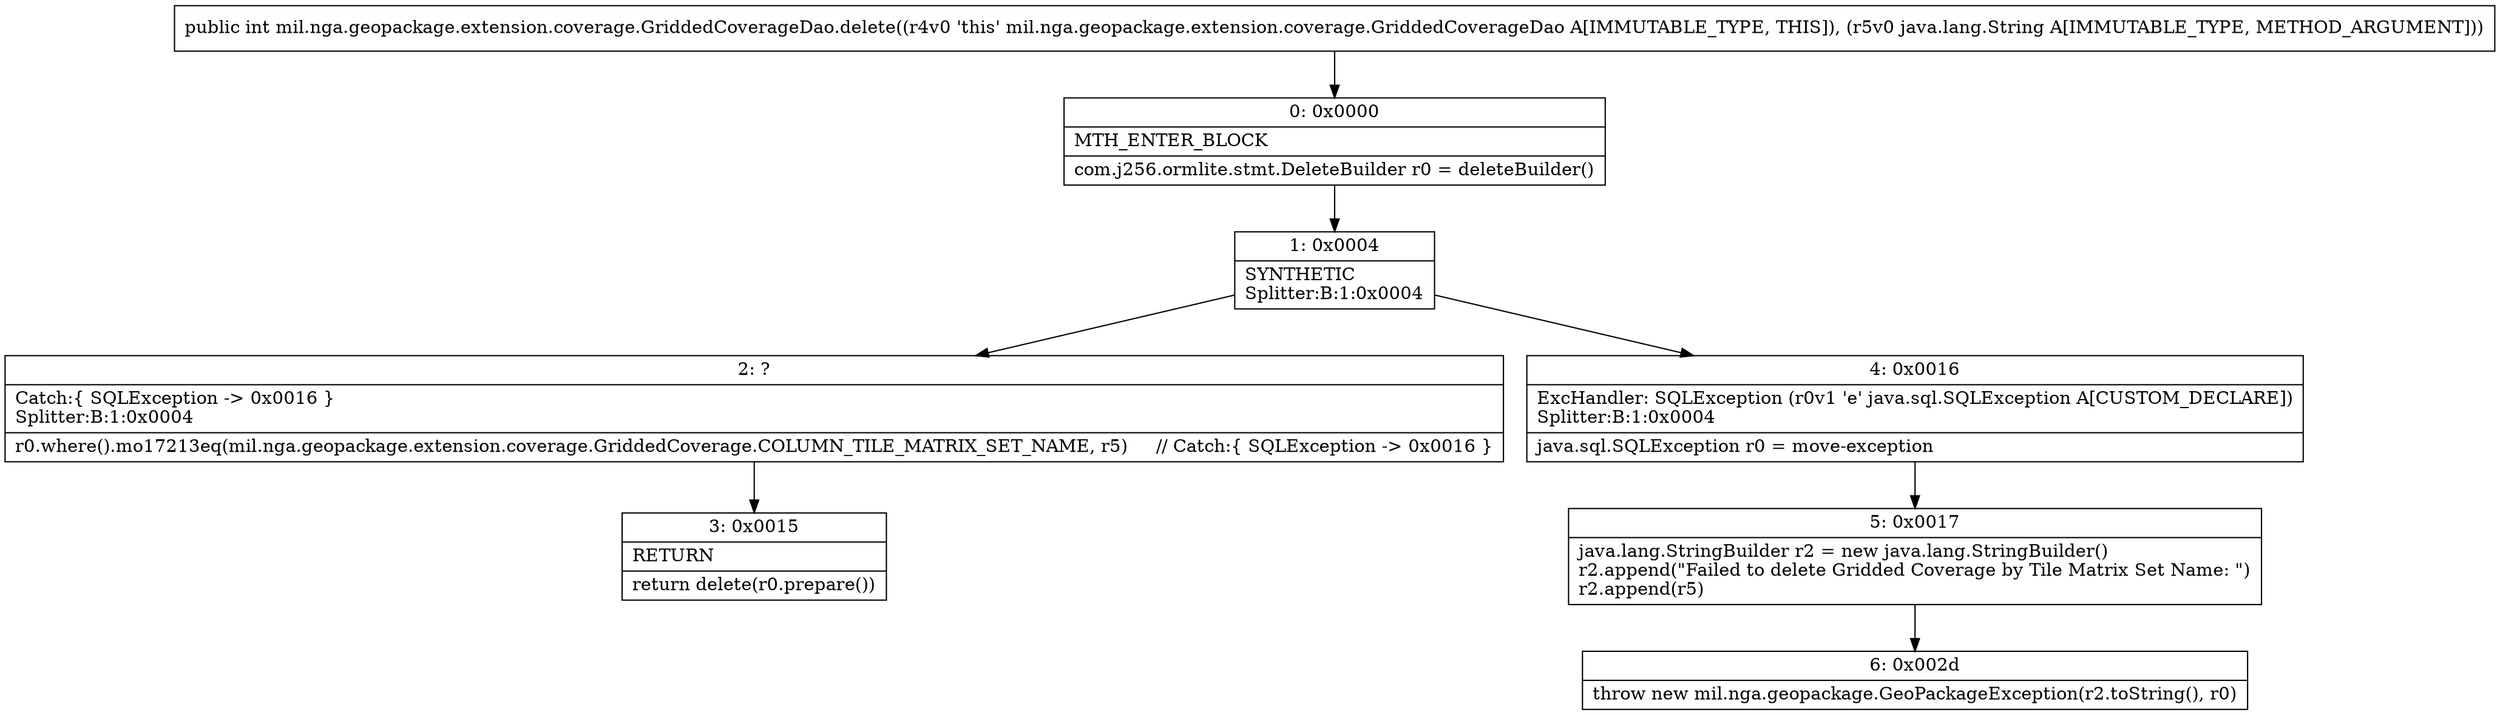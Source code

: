 digraph "CFG formil.nga.geopackage.extension.coverage.GriddedCoverageDao.delete(Ljava\/lang\/String;)I" {
Node_0 [shape=record,label="{0\:\ 0x0000|MTH_ENTER_BLOCK\l|com.j256.ormlite.stmt.DeleteBuilder r0 = deleteBuilder()\l}"];
Node_1 [shape=record,label="{1\:\ 0x0004|SYNTHETIC\lSplitter:B:1:0x0004\l}"];
Node_2 [shape=record,label="{2\:\ ?|Catch:\{ SQLException \-\> 0x0016 \}\lSplitter:B:1:0x0004\l|r0.where().mo17213eq(mil.nga.geopackage.extension.coverage.GriddedCoverage.COLUMN_TILE_MATRIX_SET_NAME, r5)     \/\/ Catch:\{ SQLException \-\> 0x0016 \}\l}"];
Node_3 [shape=record,label="{3\:\ 0x0015|RETURN\l|return delete(r0.prepare())\l}"];
Node_4 [shape=record,label="{4\:\ 0x0016|ExcHandler: SQLException (r0v1 'e' java.sql.SQLException A[CUSTOM_DECLARE])\lSplitter:B:1:0x0004\l|java.sql.SQLException r0 = move\-exception\l}"];
Node_5 [shape=record,label="{5\:\ 0x0017|java.lang.StringBuilder r2 = new java.lang.StringBuilder()\lr2.append(\"Failed to delete Gridded Coverage by Tile Matrix Set Name: \")\lr2.append(r5)\l}"];
Node_6 [shape=record,label="{6\:\ 0x002d|throw new mil.nga.geopackage.GeoPackageException(r2.toString(), r0)\l}"];
MethodNode[shape=record,label="{public int mil.nga.geopackage.extension.coverage.GriddedCoverageDao.delete((r4v0 'this' mil.nga.geopackage.extension.coverage.GriddedCoverageDao A[IMMUTABLE_TYPE, THIS]), (r5v0 java.lang.String A[IMMUTABLE_TYPE, METHOD_ARGUMENT])) }"];
MethodNode -> Node_0;
Node_0 -> Node_1;
Node_1 -> Node_2;
Node_1 -> Node_4;
Node_2 -> Node_3;
Node_4 -> Node_5;
Node_5 -> Node_6;
}

